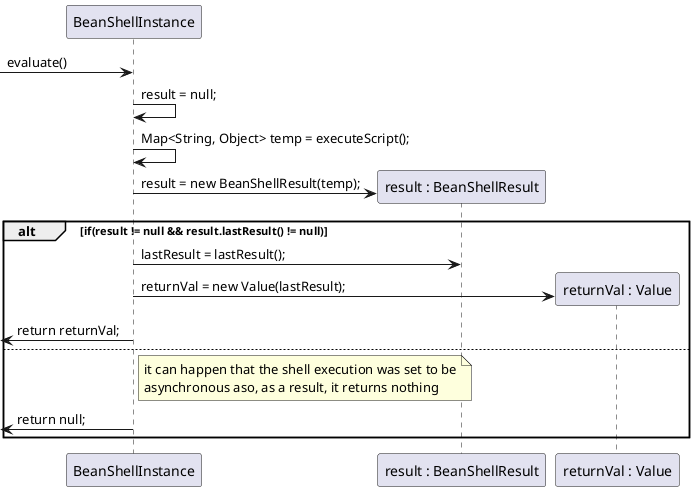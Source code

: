 @startuml lang07_02_design2.png

participant BeanShellInstance as shell

[-> shell: evaluate()
shell -> shell: result = null;
shell -> shell: Map<String, Object> temp = executeScript();

create participant "result : BeanShellResult" as result
shell -> result: result = new BeanShellResult(temp);

alt if(result != null && result.lastResult() != null)
shell -> result: lastResult = lastResult();

create participant "returnVal : Value" as value
shell -> value: returnVal = new Value(lastResult);
<- shell: return returnVal;
else
note right of shell
it can happen that the shell execution was set to be
asynchronous aso, as a result, it returns nothing
end note
<- shell: return null;
end alt

@enduml